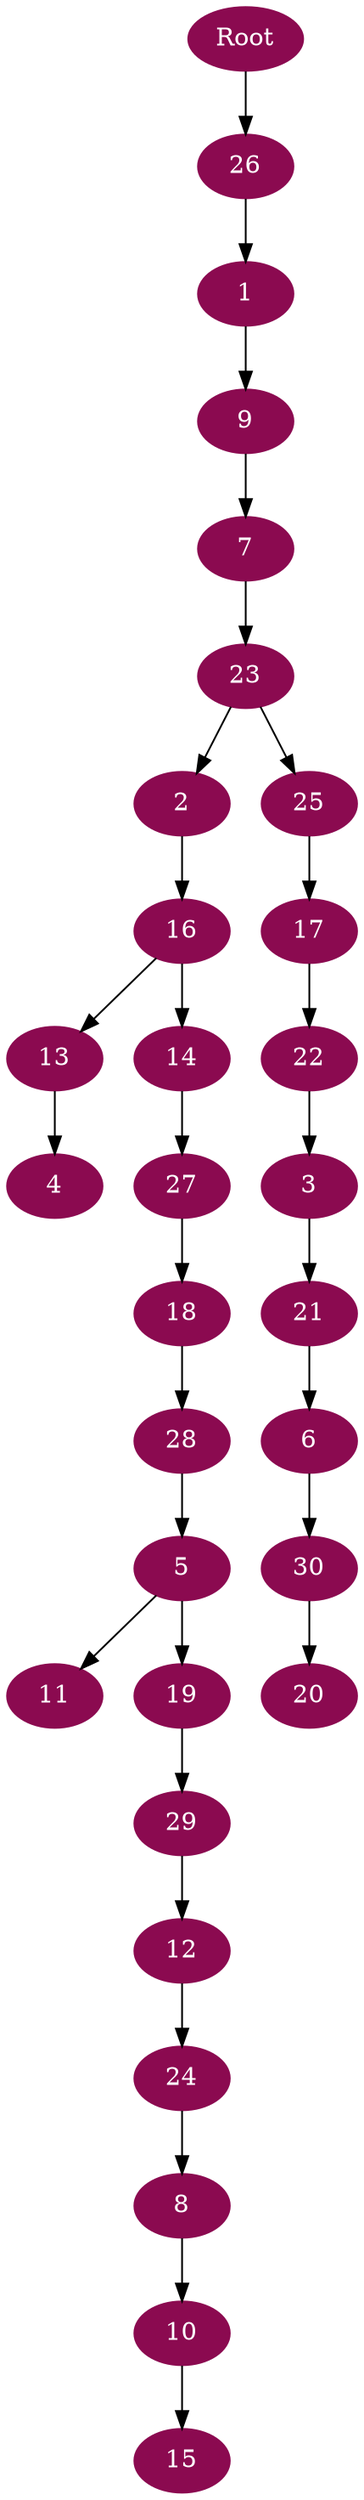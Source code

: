 digraph G {
node [color=deeppink4, style=filled, fontcolor=white];
26 -> 1;
23 -> 2;
22 -> 3;
13 -> 4;
28 -> 5;
21 -> 6;
9 -> 7;
24 -> 8;
1 -> 9;
8 -> 10;
5 -> 11;
29 -> 12;
16 -> 13;
16 -> 14;
10 -> 15;
2 -> 16;
25 -> 17;
27 -> 18;
5 -> 19;
30 -> 20;
3 -> 21;
17 -> 22;
7 -> 23;
12 -> 24;
23 -> 25;
Root -> 26;
14 -> 27;
18 -> 28;
19 -> 29;
6 -> 30;
}
